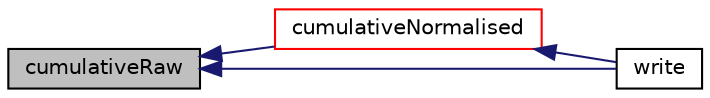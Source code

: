 digraph "cumulativeRaw"
{
  bgcolor="transparent";
  edge [fontname="Helvetica",fontsize="10",labelfontname="Helvetica",labelfontsize="10"];
  node [fontname="Helvetica",fontsize="10",shape=record];
  rankdir="LR";
  Node1 [label="cumulativeRaw",height=0.2,width=0.4,color="black", fillcolor="grey75", style="filled", fontcolor="black"];
  Node1 -> Node2 [dir="back",color="midnightblue",fontsize="10",style="solid",fontname="Helvetica"];
  Node2 [label="cumulativeNormalised",height=0.2,width=0.4,color="red",URL="$a00559.html#a1f298c5b073878aa3669d18c3881ce5e",tooltip="Return the cumulative normalised distribution and. "];
  Node2 -> Node3 [dir="back",color="midnightblue",fontsize="10",style="solid",fontname="Helvetica"];
  Node3 [label="write",height=0.2,width=0.4,color="black",URL="$a00559.html#a3d1a19e605f456391c76defaee3cb1c5",tooltip="Write the distribution to file: key normalised raw. "];
  Node1 -> Node3 [dir="back",color="midnightblue",fontsize="10",style="solid",fontname="Helvetica"];
}
